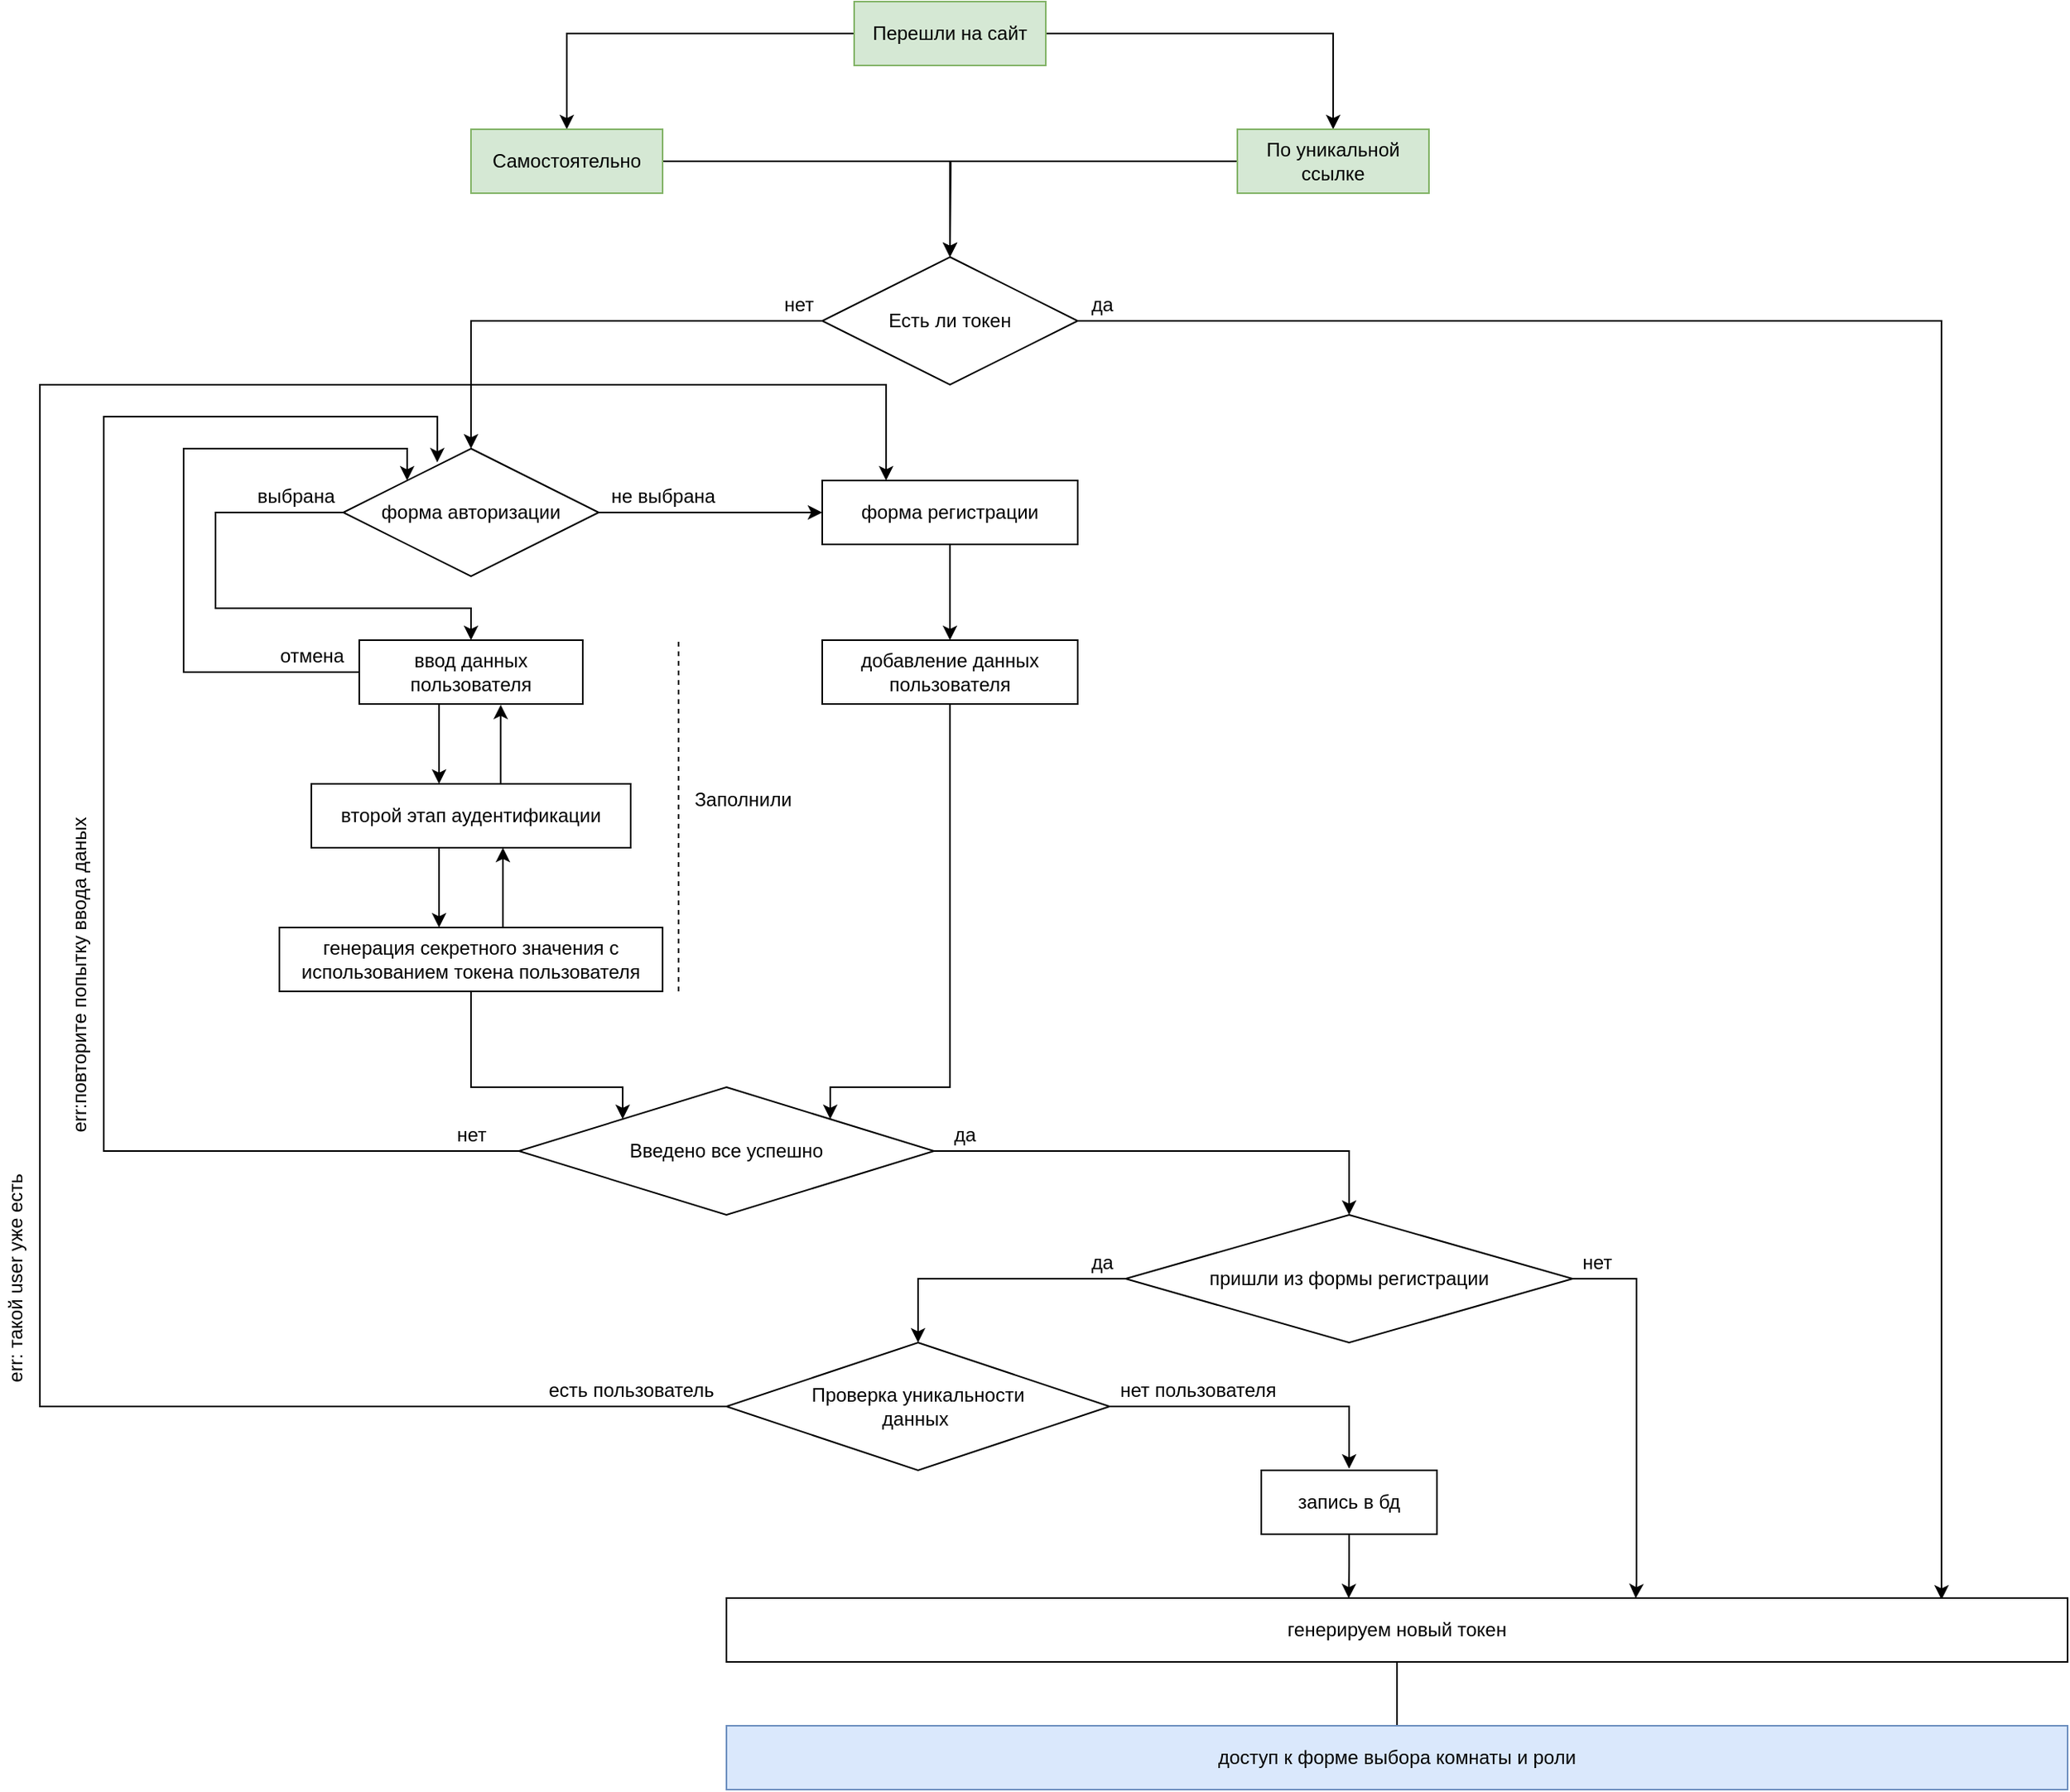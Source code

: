 <mxfile version="14.7.8" type="github">
  <diagram id="WMXwlDAuEzp5xiW4_SBh" name="Page-1">
    <mxGraphModel dx="2858" dy="1007" grid="1" gridSize="10" guides="1" tooltips="1" connect="1" arrows="1" fold="1" page="1" pageScale="1" pageWidth="827" pageHeight="1169" math="0" shadow="0">
      <root>
        <mxCell id="0" />
        <mxCell id="1" parent="0" />
        <mxCell id="-7lrNRh9GsRdwLbHITOG-4" style="edgeStyle=orthogonalEdgeStyle;rounded=0;orthogonalLoop=1;jettySize=auto;html=1;entryX=0.5;entryY=0;entryDx=0;entryDy=0;" edge="1" parent="1" source="-7lrNRh9GsRdwLbHITOG-1" target="-7lrNRh9GsRdwLbHITOG-2">
          <mxGeometry relative="1" as="geometry" />
        </mxCell>
        <mxCell id="-7lrNRh9GsRdwLbHITOG-5" style="edgeStyle=orthogonalEdgeStyle;rounded=0;orthogonalLoop=1;jettySize=auto;html=1;" edge="1" parent="1" source="-7lrNRh9GsRdwLbHITOG-1" target="-7lrNRh9GsRdwLbHITOG-3">
          <mxGeometry relative="1" as="geometry" />
        </mxCell>
        <mxCell id="-7lrNRh9GsRdwLbHITOG-1" value="Перешли на сайт" style="rounded=0;whiteSpace=wrap;html=1;fillColor=#d5e8d4;strokeColor=#82b366;" vertex="1" parent="1">
          <mxGeometry x="360" y="40" width="120" height="40" as="geometry" />
        </mxCell>
        <mxCell id="-7lrNRh9GsRdwLbHITOG-16" style="edgeStyle=orthogonalEdgeStyle;rounded=0;orthogonalLoop=1;jettySize=auto;html=1;" edge="1" parent="1" source="-7lrNRh9GsRdwLbHITOG-2">
          <mxGeometry relative="1" as="geometry">
            <mxPoint x="420" y="200" as="targetPoint" />
            <Array as="points">
              <mxPoint x="420" y="140" />
            </Array>
          </mxGeometry>
        </mxCell>
        <mxCell id="-7lrNRh9GsRdwLbHITOG-2" value="Самостоятельно" style="rounded=0;whiteSpace=wrap;html=1;fillColor=#d5e8d4;strokeColor=#82b366;" vertex="1" parent="1">
          <mxGeometry x="120" y="120" width="120" height="40" as="geometry" />
        </mxCell>
        <mxCell id="-7lrNRh9GsRdwLbHITOG-17" style="edgeStyle=orthogonalEdgeStyle;rounded=0;orthogonalLoop=1;jettySize=auto;html=1;entryX=0.5;entryY=0;entryDx=0;entryDy=0;" edge="1" parent="1" source="-7lrNRh9GsRdwLbHITOG-3">
          <mxGeometry relative="1" as="geometry">
            <mxPoint x="420" y="200" as="targetPoint" />
          </mxGeometry>
        </mxCell>
        <mxCell id="-7lrNRh9GsRdwLbHITOG-3" value="По уникальной ссылке" style="rounded=0;whiteSpace=wrap;html=1;fillColor=#d5e8d4;strokeColor=#82b366;" vertex="1" parent="1">
          <mxGeometry x="600" y="120" width="120" height="40" as="geometry" />
        </mxCell>
        <mxCell id="-7lrNRh9GsRdwLbHITOG-18" style="edgeStyle=orthogonalEdgeStyle;rounded=0;orthogonalLoop=1;jettySize=auto;html=1;exitX=0;exitY=0.5;exitDx=0;exitDy=0;" edge="1" parent="1" source="-7lrNRh9GsRdwLbHITOG-23">
          <mxGeometry relative="1" as="geometry">
            <mxPoint x="120" y="320" as="targetPoint" />
            <mxPoint x="360" y="220" as="sourcePoint" />
            <Array as="points">
              <mxPoint x="120" y="240" />
            </Array>
          </mxGeometry>
        </mxCell>
        <mxCell id="-7lrNRh9GsRdwLbHITOG-24" style="edgeStyle=orthogonalEdgeStyle;rounded=0;orthogonalLoop=1;jettySize=auto;html=1;exitX=1;exitY=0.5;exitDx=0;exitDy=0;" edge="1" parent="1" source="-7lrNRh9GsRdwLbHITOG-29" target="-7lrNRh9GsRdwLbHITOG-21">
          <mxGeometry relative="1" as="geometry">
            <mxPoint x="200" y="340" as="sourcePoint" />
            <Array as="points" />
          </mxGeometry>
        </mxCell>
        <mxCell id="-7lrNRh9GsRdwLbHITOG-70" style="edgeStyle=orthogonalEdgeStyle;rounded=0;orthogonalLoop=1;jettySize=auto;html=1;" edge="1" parent="1" source="-7lrNRh9GsRdwLbHITOG-21">
          <mxGeometry relative="1" as="geometry">
            <mxPoint x="420" y="440" as="targetPoint" />
          </mxGeometry>
        </mxCell>
        <mxCell id="-7lrNRh9GsRdwLbHITOG-21" value="форма регистрации" style="rounded=0;whiteSpace=wrap;html=1;" vertex="1" parent="1">
          <mxGeometry x="340" y="340" width="160" height="40" as="geometry" />
        </mxCell>
        <mxCell id="-7lrNRh9GsRdwLbHITOG-27" style="edgeStyle=orthogonalEdgeStyle;rounded=0;orthogonalLoop=1;jettySize=auto;html=1;entryX=0;entryY=0;entryDx=0;entryDy=0;" edge="1" parent="1" source="-7lrNRh9GsRdwLbHITOG-22" target="-7lrNRh9GsRdwLbHITOG-29">
          <mxGeometry relative="1" as="geometry">
            <mxPoint x="40" y="340" as="targetPoint" />
            <Array as="points">
              <mxPoint x="-60" y="460" />
              <mxPoint x="-60" y="320" />
              <mxPoint x="80" y="320" />
            </Array>
          </mxGeometry>
        </mxCell>
        <mxCell id="-7lrNRh9GsRdwLbHITOG-47" style="edgeStyle=orthogonalEdgeStyle;rounded=0;orthogonalLoop=1;jettySize=auto;html=1;" edge="1" parent="1" source="-7lrNRh9GsRdwLbHITOG-22" target="-7lrNRh9GsRdwLbHITOG-36">
          <mxGeometry relative="1" as="geometry">
            <Array as="points">
              <mxPoint x="100" y="510" />
              <mxPoint x="100" y="510" />
            </Array>
          </mxGeometry>
        </mxCell>
        <mxCell id="-7lrNRh9GsRdwLbHITOG-22" value="ввод данных пользователя" style="rounded=0;whiteSpace=wrap;html=1;" vertex="1" parent="1">
          <mxGeometry x="50" y="440" width="140" height="40" as="geometry" />
        </mxCell>
        <mxCell id="-7lrNRh9GsRdwLbHITOG-87" style="edgeStyle=orthogonalEdgeStyle;rounded=0;orthogonalLoop=1;jettySize=auto;html=1;entryX=0.906;entryY=0.025;entryDx=0;entryDy=0;entryPerimeter=0;" edge="1" parent="1" source="-7lrNRh9GsRdwLbHITOG-23" target="-7lrNRh9GsRdwLbHITOG-81">
          <mxGeometry relative="1" as="geometry">
            <mxPoint x="820" y="250" as="targetPoint" />
            <Array as="points">
              <mxPoint x="1041" y="240" />
            </Array>
          </mxGeometry>
        </mxCell>
        <mxCell id="-7lrNRh9GsRdwLbHITOG-23" value="Есть ли токен" style="rhombus;whiteSpace=wrap;html=1;" vertex="1" parent="1">
          <mxGeometry x="340" y="200" width="160" height="80" as="geometry" />
        </mxCell>
        <mxCell id="-7lrNRh9GsRdwLbHITOG-25" value="не выбрана" style="text;html=1;align=center;verticalAlign=middle;resizable=0;points=[];autosize=1;strokeColor=none;" vertex="1" parent="1">
          <mxGeometry x="200" y="340" width="80" height="20" as="geometry" />
        </mxCell>
        <mxCell id="-7lrNRh9GsRdwLbHITOG-26" value="нет" style="text;html=1;align=center;verticalAlign=middle;resizable=0;points=[];autosize=1;strokeColor=none;" vertex="1" parent="1">
          <mxGeometry x="310" y="220" width="30" height="20" as="geometry" />
        </mxCell>
        <mxCell id="-7lrNRh9GsRdwLbHITOG-28" value="отмена" style="text;html=1;align=center;verticalAlign=middle;resizable=0;points=[];autosize=1;strokeColor=none;" vertex="1" parent="1">
          <mxGeometry x="-10" y="440" width="60" height="20" as="geometry" />
        </mxCell>
        <mxCell id="-7lrNRh9GsRdwLbHITOG-30" style="edgeStyle=orthogonalEdgeStyle;rounded=0;orthogonalLoop=1;jettySize=auto;html=1;" edge="1" parent="1" source="-7lrNRh9GsRdwLbHITOG-29">
          <mxGeometry relative="1" as="geometry">
            <mxPoint x="120" y="440" as="targetPoint" />
            <Array as="points">
              <mxPoint x="-40" y="360" />
              <mxPoint x="-40" y="420" />
              <mxPoint x="120" y="420" />
              <mxPoint x="120" y="440" />
            </Array>
          </mxGeometry>
        </mxCell>
        <mxCell id="-7lrNRh9GsRdwLbHITOG-29" value="форма авторизации" style="rhombus;whiteSpace=wrap;html=1;" vertex="1" parent="1">
          <mxGeometry x="40" y="320" width="160" height="80" as="geometry" />
        </mxCell>
        <mxCell id="-7lrNRh9GsRdwLbHITOG-31" value="выбрана" style="text;html=1;align=center;verticalAlign=middle;resizable=0;points=[];autosize=1;strokeColor=none;" vertex="1" parent="1">
          <mxGeometry x="-20" y="340" width="60" height="20" as="geometry" />
        </mxCell>
        <mxCell id="-7lrNRh9GsRdwLbHITOG-51" style="edgeStyle=orthogonalEdgeStyle;rounded=0;orthogonalLoop=1;jettySize=auto;html=1;" edge="1" parent="1" source="-7lrNRh9GsRdwLbHITOG-36">
          <mxGeometry relative="1" as="geometry">
            <mxPoint x="100" y="620" as="targetPoint" />
            <Array as="points">
              <mxPoint x="100" y="600" />
            </Array>
          </mxGeometry>
        </mxCell>
        <mxCell id="-7lrNRh9GsRdwLbHITOG-52" style="edgeStyle=orthogonalEdgeStyle;rounded=0;orthogonalLoop=1;jettySize=auto;html=1;entryX=0.633;entryY=1.011;entryDx=0;entryDy=0;entryPerimeter=0;" edge="1" parent="1" source="-7lrNRh9GsRdwLbHITOG-36" target="-7lrNRh9GsRdwLbHITOG-22">
          <mxGeometry relative="1" as="geometry">
            <Array as="points">
              <mxPoint x="139" y="500" />
            </Array>
          </mxGeometry>
        </mxCell>
        <mxCell id="-7lrNRh9GsRdwLbHITOG-36" value="второй этап аудентификации" style="whiteSpace=wrap;html=1;" vertex="1" parent="1">
          <mxGeometry x="20" y="530" width="200" height="40" as="geometry" />
        </mxCell>
        <mxCell id="-7lrNRh9GsRdwLbHITOG-49" style="edgeStyle=orthogonalEdgeStyle;rounded=0;orthogonalLoop=1;jettySize=auto;html=1;" edge="1" parent="1" source="-7lrNRh9GsRdwLbHITOG-39" target="-7lrNRh9GsRdwLbHITOG-36">
          <mxGeometry relative="1" as="geometry">
            <Array as="points">
              <mxPoint x="140" y="580" />
              <mxPoint x="140" y="580" />
            </Array>
          </mxGeometry>
        </mxCell>
        <mxCell id="-7lrNRh9GsRdwLbHITOG-89" style="edgeStyle=orthogonalEdgeStyle;rounded=0;orthogonalLoop=1;jettySize=auto;html=1;entryX=0;entryY=0;entryDx=0;entryDy=0;" edge="1" parent="1" source="-7lrNRh9GsRdwLbHITOG-39" target="-7lrNRh9GsRdwLbHITOG-59">
          <mxGeometry relative="1" as="geometry">
            <Array as="points">
              <mxPoint x="120" y="720" />
              <mxPoint x="215" y="720" />
            </Array>
          </mxGeometry>
        </mxCell>
        <mxCell id="-7lrNRh9GsRdwLbHITOG-39" value="генерация секретного значения с&lt;br&gt;использованием токена пользователя" style="whiteSpace=wrap;html=1;" vertex="1" parent="1">
          <mxGeometry y="620" width="240" height="40" as="geometry" />
        </mxCell>
        <mxCell id="-7lrNRh9GsRdwLbHITOG-55" value="" style="endArrow=none;dashed=1;html=1;" edge="1" parent="1">
          <mxGeometry width="50" height="50" relative="1" as="geometry">
            <mxPoint x="250" y="660" as="sourcePoint" />
            <mxPoint x="250" y="440" as="targetPoint" />
          </mxGeometry>
        </mxCell>
        <mxCell id="-7lrNRh9GsRdwLbHITOG-56" value="Заполнили" style="text;html=1;align=center;verticalAlign=middle;resizable=0;points=[];autosize=1;strokeColor=none;" vertex="1" parent="1">
          <mxGeometry x="250" y="530" width="80" height="20" as="geometry" />
        </mxCell>
        <mxCell id="-7lrNRh9GsRdwLbHITOG-63" style="edgeStyle=orthogonalEdgeStyle;rounded=0;orthogonalLoop=1;jettySize=auto;html=1;exitX=1;exitY=0.5;exitDx=0;exitDy=0;" edge="1" parent="1" source="-7lrNRh9GsRdwLbHITOG-59">
          <mxGeometry relative="1" as="geometry">
            <mxPoint x="670" y="800" as="targetPoint" />
            <Array as="points">
              <mxPoint x="670" y="760" />
            </Array>
          </mxGeometry>
        </mxCell>
        <mxCell id="-7lrNRh9GsRdwLbHITOG-90" style="edgeStyle=orthogonalEdgeStyle;rounded=0;orthogonalLoop=1;jettySize=auto;html=1;entryX=0.368;entryY=0.108;entryDx=0;entryDy=0;entryPerimeter=0;" edge="1" parent="1" source="-7lrNRh9GsRdwLbHITOG-59" target="-7lrNRh9GsRdwLbHITOG-29">
          <mxGeometry relative="1" as="geometry">
            <mxPoint x="-20.0" y="760" as="targetPoint" />
            <Array as="points">
              <mxPoint x="-110" y="760" />
              <mxPoint x="-110" y="300" />
              <mxPoint x="99" y="300" />
            </Array>
          </mxGeometry>
        </mxCell>
        <mxCell id="-7lrNRh9GsRdwLbHITOG-59" value="Введено все успешно" style="rhombus;whiteSpace=wrap;html=1;" vertex="1" parent="1">
          <mxGeometry x="150" y="720" width="260" height="80" as="geometry" />
        </mxCell>
        <mxCell id="-7lrNRh9GsRdwLbHITOG-64" value="да" style="text;html=1;align=center;verticalAlign=middle;resizable=0;points=[];autosize=1;strokeColor=none;" vertex="1" parent="1">
          <mxGeometry x="414" y="740" width="30" height="20" as="geometry" />
        </mxCell>
        <mxCell id="-7lrNRh9GsRdwLbHITOG-99" style="edgeStyle=orthogonalEdgeStyle;rounded=0;orthogonalLoop=1;jettySize=auto;html=1;" edge="1" parent="1" source="-7lrNRh9GsRdwLbHITOG-65">
          <mxGeometry relative="1" as="geometry">
            <mxPoint x="670" y="959" as="targetPoint" />
            <Array as="points">
              <mxPoint x="670" y="920" />
              <mxPoint x="670" y="959" />
            </Array>
          </mxGeometry>
        </mxCell>
        <mxCell id="-7lrNRh9GsRdwLbHITOG-101" style="edgeStyle=orthogonalEdgeStyle;rounded=0;orthogonalLoop=1;jettySize=auto;html=1;entryX=0.25;entryY=0;entryDx=0;entryDy=0;" edge="1" parent="1" source="-7lrNRh9GsRdwLbHITOG-65" target="-7lrNRh9GsRdwLbHITOG-21">
          <mxGeometry relative="1" as="geometry">
            <mxPoint x="100" y="930" as="targetPoint" />
            <Array as="points">
              <mxPoint x="-150" y="920" />
              <mxPoint x="-150" y="280" />
              <mxPoint x="380" y="280" />
            </Array>
          </mxGeometry>
        </mxCell>
        <mxCell id="-7lrNRh9GsRdwLbHITOG-65" value="Проверка уникальности &lt;br&gt;данных&amp;nbsp;" style="rhombus;whiteSpace=wrap;html=1;" vertex="1" parent="1">
          <mxGeometry x="280" y="880" width="240" height="80" as="geometry" />
        </mxCell>
        <mxCell id="-7lrNRh9GsRdwLbHITOG-72" style="edgeStyle=orthogonalEdgeStyle;rounded=0;orthogonalLoop=1;jettySize=auto;html=1;entryX=1;entryY=0;entryDx=0;entryDy=0;" edge="1" parent="1" source="-7lrNRh9GsRdwLbHITOG-71" target="-7lrNRh9GsRdwLbHITOG-59">
          <mxGeometry relative="1" as="geometry">
            <Array as="points">
              <mxPoint x="420" y="720" />
              <mxPoint x="345" y="720" />
            </Array>
          </mxGeometry>
        </mxCell>
        <mxCell id="-7lrNRh9GsRdwLbHITOG-71" value="добавление данных пользователя" style="whiteSpace=wrap;html=1;" vertex="1" parent="1">
          <mxGeometry x="340" y="440" width="160" height="40" as="geometry" />
        </mxCell>
        <mxCell id="-7lrNRh9GsRdwLbHITOG-107" style="edgeStyle=orthogonalEdgeStyle;rounded=0;orthogonalLoop=1;jettySize=auto;html=1;entryX=0.464;entryY=0.004;entryDx=0;entryDy=0;entryPerimeter=0;" edge="1" parent="1" source="-7lrNRh9GsRdwLbHITOG-73" target="-7lrNRh9GsRdwLbHITOG-81">
          <mxGeometry relative="1" as="geometry" />
        </mxCell>
        <mxCell id="-7lrNRh9GsRdwLbHITOG-73" value="запись в бд" style="rounded=0;whiteSpace=wrap;html=1;" vertex="1" parent="1">
          <mxGeometry x="615" y="960" width="110" height="40" as="geometry" />
        </mxCell>
        <mxCell id="-7lrNRh9GsRdwLbHITOG-97" style="edgeStyle=orthogonalEdgeStyle;rounded=0;orthogonalLoop=1;jettySize=auto;html=1;exitX=1;exitY=0.5;exitDx=0;exitDy=0;entryX=0.678;entryY=0.004;entryDx=0;entryDy=0;entryPerimeter=0;" edge="1" parent="1" source="-7lrNRh9GsRdwLbHITOG-74" target="-7lrNRh9GsRdwLbHITOG-81">
          <mxGeometry relative="1" as="geometry">
            <mxPoint x="850" y="1030" as="targetPoint" />
            <Array as="points">
              <mxPoint x="850" y="840" />
              <mxPoint x="850" y="1030" />
            </Array>
          </mxGeometry>
        </mxCell>
        <mxCell id="-7lrNRh9GsRdwLbHITOG-98" style="edgeStyle=orthogonalEdgeStyle;rounded=0;orthogonalLoop=1;jettySize=auto;html=1;exitX=0;exitY=0.5;exitDx=0;exitDy=0;" edge="1" parent="1" source="-7lrNRh9GsRdwLbHITOG-74">
          <mxGeometry relative="1" as="geometry">
            <mxPoint x="400" y="880" as="targetPoint" />
            <Array as="points">
              <mxPoint x="400" y="840" />
              <mxPoint x="400" y="880" />
            </Array>
          </mxGeometry>
        </mxCell>
        <mxCell id="-7lrNRh9GsRdwLbHITOG-74" value="пришли из формы регистрации" style="rhombus;whiteSpace=wrap;html=1;" vertex="1" parent="1">
          <mxGeometry x="530" y="800" width="280" height="80" as="geometry" />
        </mxCell>
        <mxCell id="-7lrNRh9GsRdwLbHITOG-82" style="edgeStyle=orthogonalEdgeStyle;rounded=0;orthogonalLoop=1;jettySize=auto;html=1;" edge="1" parent="1" source="-7lrNRh9GsRdwLbHITOG-81">
          <mxGeometry relative="1" as="geometry">
            <mxPoint x="700" y="1129" as="targetPoint" />
          </mxGeometry>
        </mxCell>
        <mxCell id="-7lrNRh9GsRdwLbHITOG-81" value="генерируем новый токен" style="whiteSpace=wrap;html=1;" vertex="1" parent="1">
          <mxGeometry x="280" y="1040" width="840" height="40" as="geometry" />
        </mxCell>
        <mxCell id="-7lrNRh9GsRdwLbHITOG-83" value="доступ к форме выбора комнаты и роли" style="whiteSpace=wrap;html=1;fillColor=#dae8fc;strokeColor=#6c8ebf;" vertex="1" parent="1">
          <mxGeometry x="280" y="1120" width="840" height="40" as="geometry" />
        </mxCell>
        <mxCell id="-7lrNRh9GsRdwLbHITOG-88" value="да" style="text;html=1;align=center;verticalAlign=middle;resizable=0;points=[];autosize=1;strokeColor=none;" vertex="1" parent="1">
          <mxGeometry x="500" y="220" width="30" height="20" as="geometry" />
        </mxCell>
        <mxCell id="-7lrNRh9GsRdwLbHITOG-92" value="нет" style="text;html=1;align=center;verticalAlign=middle;resizable=0;points=[];autosize=1;strokeColor=none;" vertex="1" parent="1">
          <mxGeometry x="105" y="740" width="30" height="20" as="geometry" />
        </mxCell>
        <mxCell id="-7lrNRh9GsRdwLbHITOG-95" value="нет" style="text;html=1;align=center;verticalAlign=middle;resizable=0;points=[];autosize=1;strokeColor=none;rotation=0;" vertex="1" parent="1">
          <mxGeometry x="810" y="820" width="30" height="20" as="geometry" />
        </mxCell>
        <mxCell id="-7lrNRh9GsRdwLbHITOG-96" value="да" style="text;html=1;align=center;verticalAlign=middle;resizable=0;points=[];autosize=1;strokeColor=none;" vertex="1" parent="1">
          <mxGeometry x="500" y="820" width="30" height="20" as="geometry" />
        </mxCell>
        <mxCell id="-7lrNRh9GsRdwLbHITOG-100" value="нет пользователя" style="text;html=1;align=center;verticalAlign=middle;resizable=0;points=[];autosize=1;strokeColor=none;" vertex="1" parent="1">
          <mxGeometry x="520" y="900" width="110" height="20" as="geometry" />
        </mxCell>
        <mxCell id="-7lrNRh9GsRdwLbHITOG-103" value="есть пользователь" style="text;html=1;align=center;verticalAlign=middle;resizable=0;points=[];autosize=1;strokeColor=none;" vertex="1" parent="1">
          <mxGeometry x="160" y="900" width="120" height="20" as="geometry" />
        </mxCell>
        <mxCell id="-7lrNRh9GsRdwLbHITOG-108" value="err: такой user уже есть" style="text;html=1;align=center;verticalAlign=middle;resizable=0;points=[];autosize=1;strokeColor=none;rotation=270;" vertex="1" parent="1">
          <mxGeometry x="-240" y="830" width="150" height="20" as="geometry" />
        </mxCell>
        <mxCell id="-7lrNRh9GsRdwLbHITOG-109" value="err:повторите попытку ввода даных" style="text;html=1;align=center;verticalAlign=middle;resizable=0;points=[];autosize=1;strokeColor=none;rotation=270;" vertex="1" parent="1">
          <mxGeometry x="-230" y="640" width="210" height="20" as="geometry" />
        </mxCell>
      </root>
    </mxGraphModel>
  </diagram>
</mxfile>
